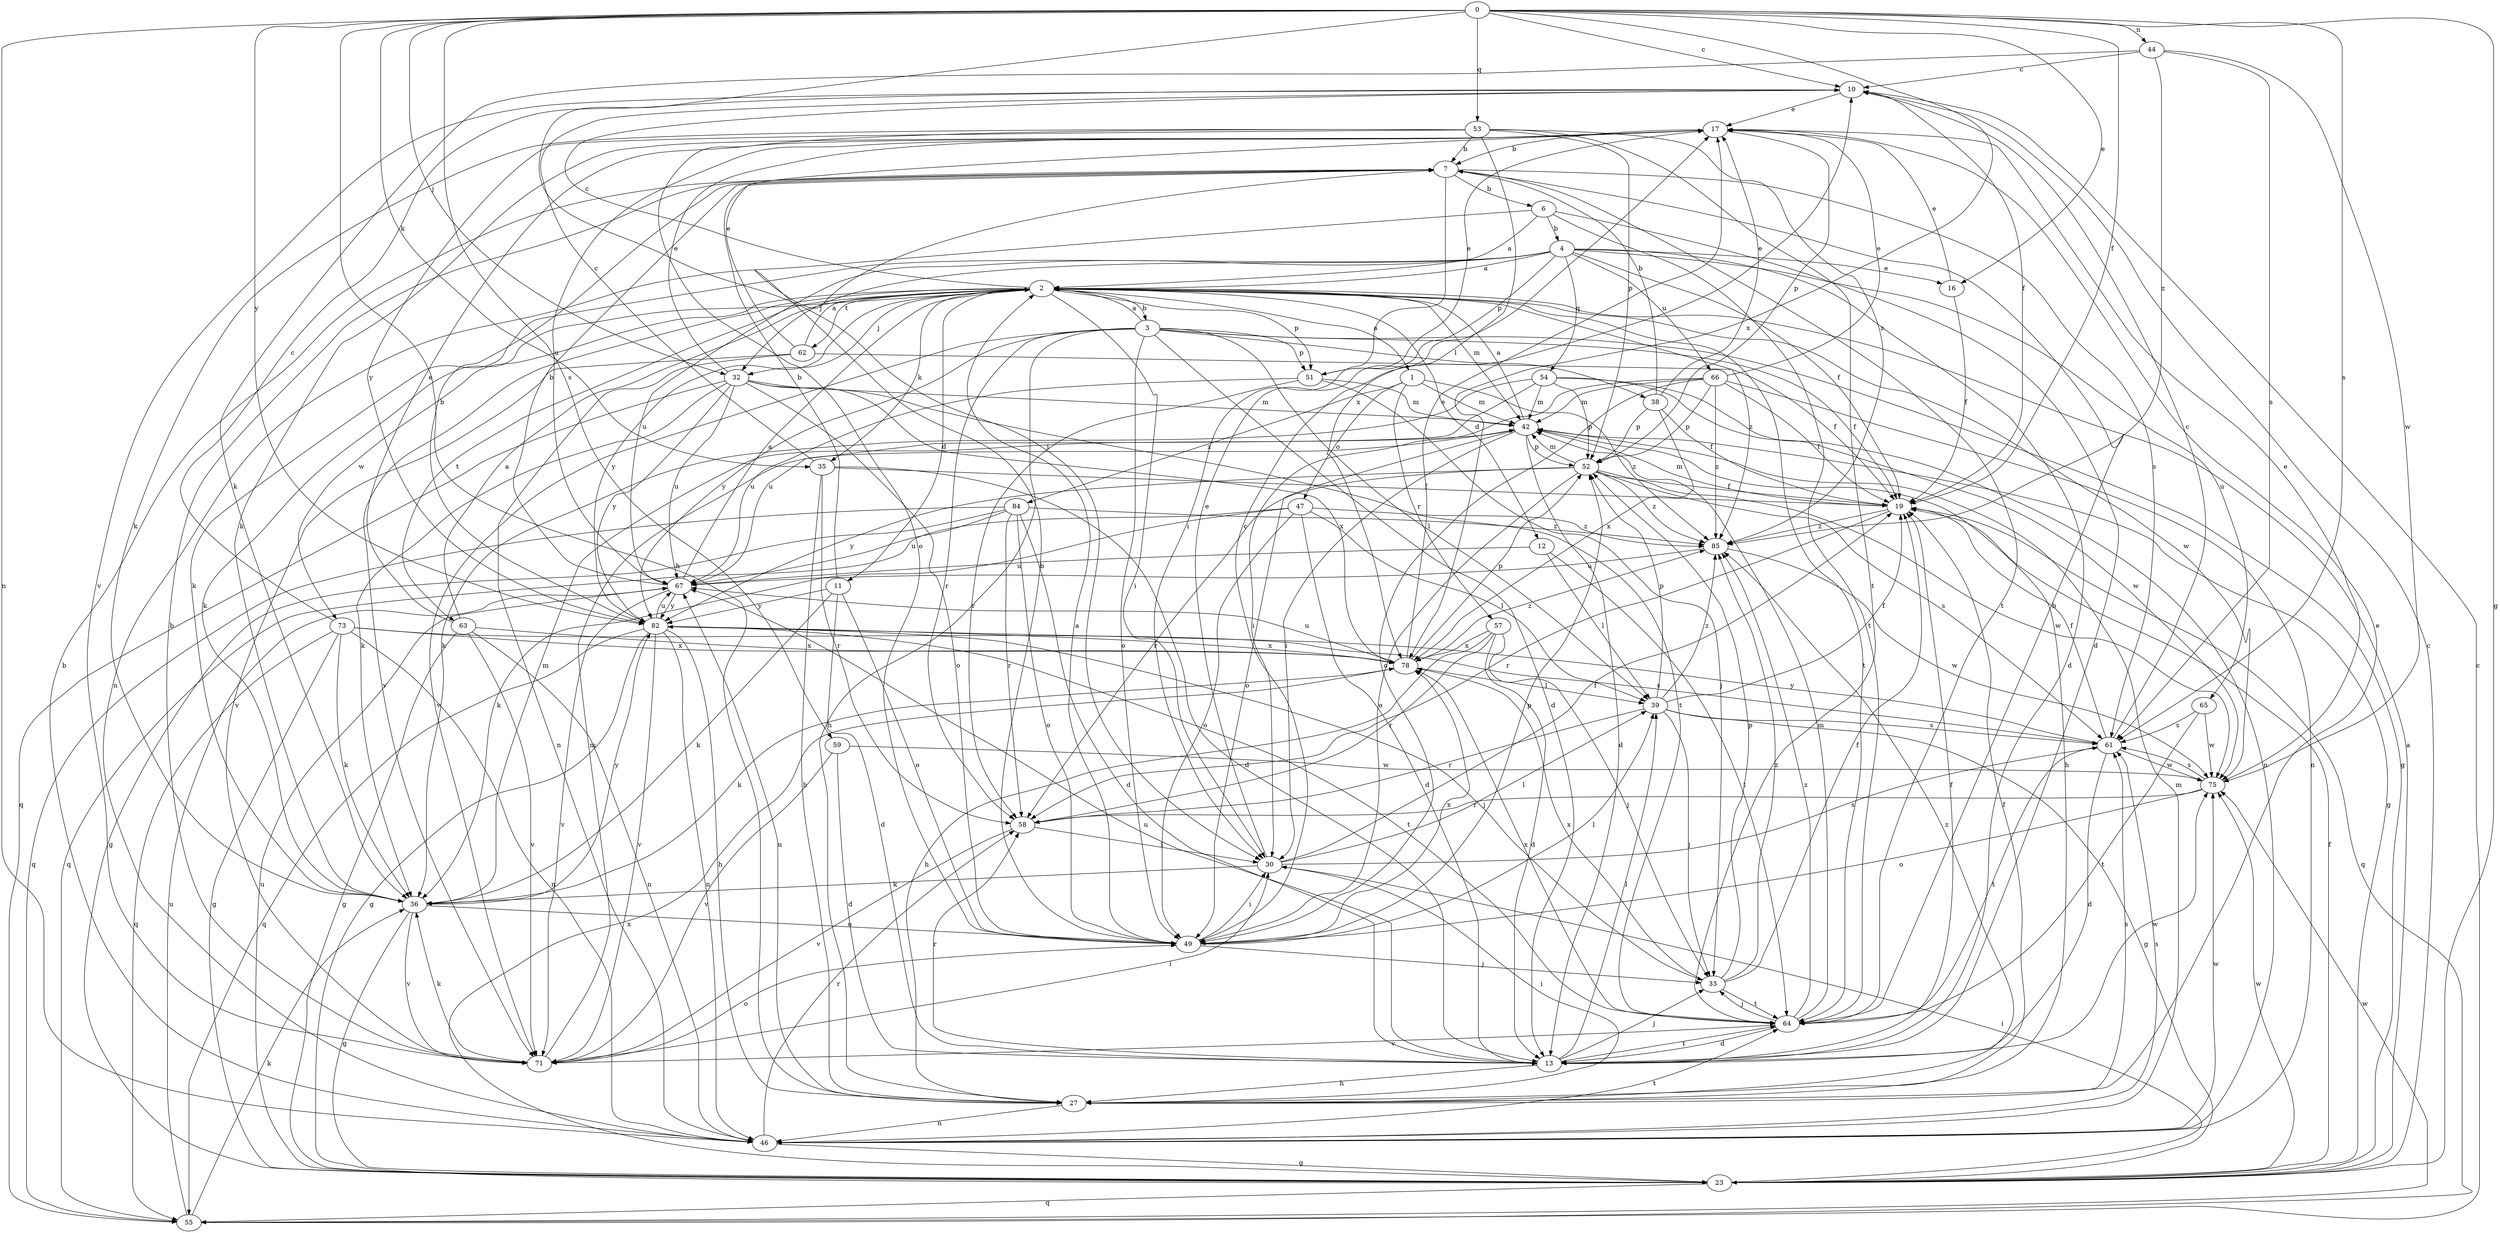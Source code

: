 strict digraph  {
0;
1;
2;
3;
4;
6;
7;
10;
11;
12;
13;
16;
17;
19;
23;
27;
30;
32;
33;
35;
36;
38;
39;
42;
44;
46;
47;
49;
51;
52;
53;
54;
55;
57;
58;
59;
61;
62;
63;
64;
65;
66;
67;
71;
73;
75;
78;
82;
84;
85;
0 -> 10  [label=c];
0 -> 16  [label=e];
0 -> 19  [label=f];
0 -> 23  [label=g];
0 -> 27  [label=h];
0 -> 30  [label=i];
0 -> 32  [label=j];
0 -> 35  [label=k];
0 -> 44  [label=n];
0 -> 46  [label=n];
0 -> 53  [label=q];
0 -> 59  [label=s];
0 -> 61  [label=s];
0 -> 78  [label=x];
0 -> 82  [label=y];
1 -> 42  [label=m];
1 -> 47  [label=o];
1 -> 57  [label=r];
1 -> 84  [label=z];
1 -> 85  [label=z];
2 -> 1  [label=a];
2 -> 3  [label=b];
2 -> 10  [label=c];
2 -> 11  [label=d];
2 -> 12  [label=d];
2 -> 30  [label=i];
2 -> 32  [label=j];
2 -> 35  [label=k];
2 -> 36  [label=k];
2 -> 42  [label=m];
2 -> 51  [label=p];
2 -> 62  [label=t];
2 -> 63  [label=t];
2 -> 64  [label=t];
2 -> 71  [label=v];
2 -> 73  [label=w];
2 -> 75  [label=w];
2 -> 82  [label=y];
2 -> 85  [label=z];
3 -> 2  [label=a];
3 -> 13  [label=d];
3 -> 19  [label=f];
3 -> 23  [label=g];
3 -> 27  [label=h];
3 -> 38  [label=l];
3 -> 39  [label=l];
3 -> 49  [label=o];
3 -> 51  [label=p];
3 -> 58  [label=r];
3 -> 71  [label=v];
3 -> 82  [label=y];
4 -> 2  [label=a];
4 -> 13  [label=d];
4 -> 16  [label=e];
4 -> 19  [label=f];
4 -> 32  [label=j];
4 -> 36  [label=k];
4 -> 51  [label=p];
4 -> 54  [label=q];
4 -> 65  [label=u];
4 -> 66  [label=u];
4 -> 67  [label=u];
6 -> 2  [label=a];
6 -> 4  [label=b];
6 -> 13  [label=d];
6 -> 46  [label=n];
6 -> 64  [label=t];
7 -> 6  [label=b];
7 -> 30  [label=i];
7 -> 61  [label=s];
7 -> 64  [label=t];
10 -> 17  [label=e];
10 -> 19  [label=f];
10 -> 71  [label=v];
11 -> 7  [label=b];
11 -> 13  [label=d];
11 -> 36  [label=k];
11 -> 49  [label=o];
11 -> 82  [label=y];
12 -> 39  [label=l];
12 -> 64  [label=t];
12 -> 67  [label=u];
13 -> 19  [label=f];
13 -> 27  [label=h];
13 -> 33  [label=j];
13 -> 39  [label=l];
13 -> 58  [label=r];
13 -> 64  [label=t];
13 -> 67  [label=u];
13 -> 75  [label=w];
16 -> 17  [label=e];
16 -> 19  [label=f];
17 -> 7  [label=b];
17 -> 36  [label=k];
17 -> 52  [label=p];
17 -> 67  [label=u];
19 -> 42  [label=m];
19 -> 55  [label=q];
19 -> 58  [label=r];
19 -> 85  [label=z];
23 -> 2  [label=a];
23 -> 10  [label=c];
23 -> 19  [label=f];
23 -> 30  [label=i];
23 -> 55  [label=q];
23 -> 67  [label=u];
23 -> 75  [label=w];
23 -> 78  [label=x];
27 -> 17  [label=e];
27 -> 19  [label=f];
27 -> 30  [label=i];
27 -> 46  [label=n];
27 -> 61  [label=s];
27 -> 67  [label=u];
27 -> 85  [label=z];
30 -> 17  [label=e];
30 -> 19  [label=f];
30 -> 36  [label=k];
30 -> 39  [label=l];
30 -> 61  [label=s];
32 -> 17  [label=e];
32 -> 36  [label=k];
32 -> 42  [label=m];
32 -> 49  [label=o];
32 -> 55  [label=q];
32 -> 64  [label=t];
32 -> 67  [label=u];
32 -> 78  [label=x];
32 -> 82  [label=y];
33 -> 19  [label=f];
33 -> 52  [label=p];
33 -> 64  [label=t];
33 -> 78  [label=x];
33 -> 85  [label=z];
35 -> 10  [label=c];
35 -> 13  [label=d];
35 -> 19  [label=f];
35 -> 27  [label=h];
35 -> 58  [label=r];
36 -> 23  [label=g];
36 -> 42  [label=m];
36 -> 49  [label=o];
36 -> 71  [label=v];
36 -> 82  [label=y];
38 -> 7  [label=b];
38 -> 17  [label=e];
38 -> 19  [label=f];
38 -> 52  [label=p];
38 -> 78  [label=x];
39 -> 19  [label=f];
39 -> 23  [label=g];
39 -> 33  [label=j];
39 -> 52  [label=p];
39 -> 58  [label=r];
39 -> 61  [label=s];
39 -> 85  [label=z];
42 -> 2  [label=a];
42 -> 13  [label=d];
42 -> 23  [label=g];
42 -> 27  [label=h];
42 -> 30  [label=i];
42 -> 49  [label=o];
42 -> 52  [label=p];
44 -> 10  [label=c];
44 -> 36  [label=k];
44 -> 61  [label=s];
44 -> 75  [label=w];
44 -> 85  [label=z];
46 -> 7  [label=b];
46 -> 23  [label=g];
46 -> 42  [label=m];
46 -> 58  [label=r];
46 -> 61  [label=s];
46 -> 64  [label=t];
46 -> 75  [label=w];
47 -> 13  [label=d];
47 -> 36  [label=k];
47 -> 39  [label=l];
47 -> 49  [label=o];
47 -> 55  [label=q];
47 -> 85  [label=z];
49 -> 2  [label=a];
49 -> 7  [label=b];
49 -> 10  [label=c];
49 -> 30  [label=i];
49 -> 33  [label=j];
49 -> 39  [label=l];
49 -> 52  [label=p];
49 -> 78  [label=x];
51 -> 17  [label=e];
51 -> 33  [label=j];
51 -> 42  [label=m];
51 -> 58  [label=r];
51 -> 67  [label=u];
52 -> 19  [label=f];
52 -> 42  [label=m];
52 -> 49  [label=o];
52 -> 58  [label=r];
52 -> 61  [label=s];
52 -> 75  [label=w];
52 -> 82  [label=y];
52 -> 85  [label=z];
53 -> 7  [label=b];
53 -> 36  [label=k];
53 -> 49  [label=o];
53 -> 52  [label=p];
53 -> 64  [label=t];
53 -> 78  [label=x];
53 -> 82  [label=y];
53 -> 85  [label=z];
54 -> 36  [label=k];
54 -> 42  [label=m];
54 -> 46  [label=n];
54 -> 52  [label=p];
54 -> 67  [label=u];
54 -> 75  [label=w];
55 -> 10  [label=c];
55 -> 36  [label=k];
55 -> 67  [label=u];
55 -> 75  [label=w];
57 -> 13  [label=d];
57 -> 27  [label=h];
57 -> 33  [label=j];
57 -> 58  [label=r];
57 -> 78  [label=x];
58 -> 30  [label=i];
58 -> 71  [label=v];
59 -> 13  [label=d];
59 -> 71  [label=v];
59 -> 75  [label=w];
61 -> 10  [label=c];
61 -> 13  [label=d];
61 -> 19  [label=f];
61 -> 64  [label=t];
61 -> 75  [label=w];
61 -> 82  [label=y];
62 -> 2  [label=a];
62 -> 17  [label=e];
62 -> 19  [label=f];
62 -> 46  [label=n];
62 -> 71  [label=v];
63 -> 2  [label=a];
63 -> 17  [label=e];
63 -> 23  [label=g];
63 -> 46  [label=n];
63 -> 71  [label=v];
63 -> 78  [label=x];
64 -> 7  [label=b];
64 -> 13  [label=d];
64 -> 33  [label=j];
64 -> 42  [label=m];
64 -> 71  [label=v];
64 -> 78  [label=x];
64 -> 85  [label=z];
65 -> 61  [label=s];
65 -> 64  [label=t];
65 -> 75  [label=w];
66 -> 17  [label=e];
66 -> 19  [label=f];
66 -> 30  [label=i];
66 -> 42  [label=m];
66 -> 46  [label=n];
66 -> 49  [label=o];
66 -> 52  [label=p];
66 -> 85  [label=z];
67 -> 2  [label=a];
67 -> 7  [label=b];
67 -> 71  [label=v];
67 -> 82  [label=y];
71 -> 7  [label=b];
71 -> 30  [label=i];
71 -> 36  [label=k];
71 -> 42  [label=m];
71 -> 49  [label=o];
73 -> 10  [label=c];
73 -> 23  [label=g];
73 -> 36  [label=k];
73 -> 46  [label=n];
73 -> 55  [label=q];
73 -> 61  [label=s];
73 -> 78  [label=x];
75 -> 17  [label=e];
75 -> 49  [label=o];
75 -> 58  [label=r];
75 -> 61  [label=s];
78 -> 17  [label=e];
78 -> 36  [label=k];
78 -> 39  [label=l];
78 -> 52  [label=p];
78 -> 67  [label=u];
78 -> 85  [label=z];
82 -> 7  [label=b];
82 -> 23  [label=g];
82 -> 27  [label=h];
82 -> 33  [label=j];
82 -> 46  [label=n];
82 -> 55  [label=q];
82 -> 64  [label=t];
82 -> 67  [label=u];
82 -> 71  [label=v];
82 -> 78  [label=x];
84 -> 13  [label=d];
84 -> 23  [label=g];
84 -> 49  [label=o];
84 -> 55  [label=q];
84 -> 58  [label=r];
84 -> 67  [label=u];
84 -> 85  [label=z];
85 -> 67  [label=u];
85 -> 75  [label=w];
}
